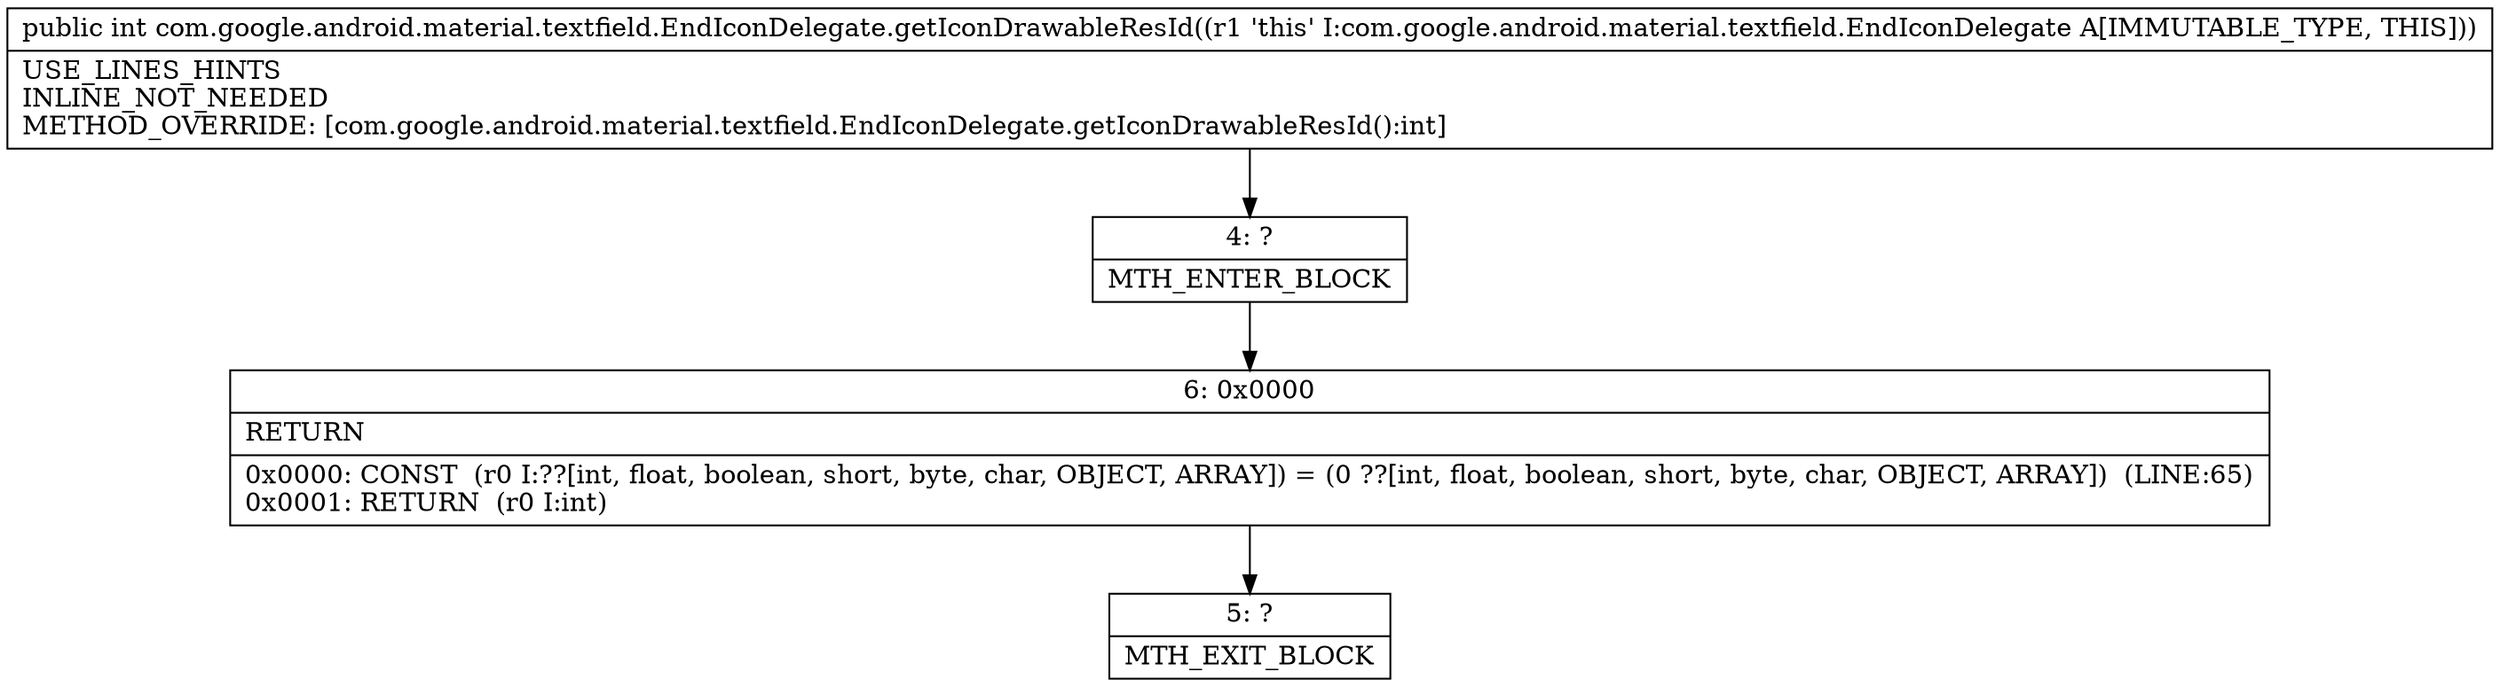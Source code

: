 digraph "CFG forcom.google.android.material.textfield.EndIconDelegate.getIconDrawableResId()I" {
Node_4 [shape=record,label="{4\:\ ?|MTH_ENTER_BLOCK\l}"];
Node_6 [shape=record,label="{6\:\ 0x0000|RETURN\l|0x0000: CONST  (r0 I:??[int, float, boolean, short, byte, char, OBJECT, ARRAY]) = (0 ??[int, float, boolean, short, byte, char, OBJECT, ARRAY])  (LINE:65)\l0x0001: RETURN  (r0 I:int) \l}"];
Node_5 [shape=record,label="{5\:\ ?|MTH_EXIT_BLOCK\l}"];
MethodNode[shape=record,label="{public int com.google.android.material.textfield.EndIconDelegate.getIconDrawableResId((r1 'this' I:com.google.android.material.textfield.EndIconDelegate A[IMMUTABLE_TYPE, THIS]))  | USE_LINES_HINTS\lINLINE_NOT_NEEDED\lMETHOD_OVERRIDE: [com.google.android.material.textfield.EndIconDelegate.getIconDrawableResId():int]\l}"];
MethodNode -> Node_4;Node_4 -> Node_6;
Node_6 -> Node_5;
}

